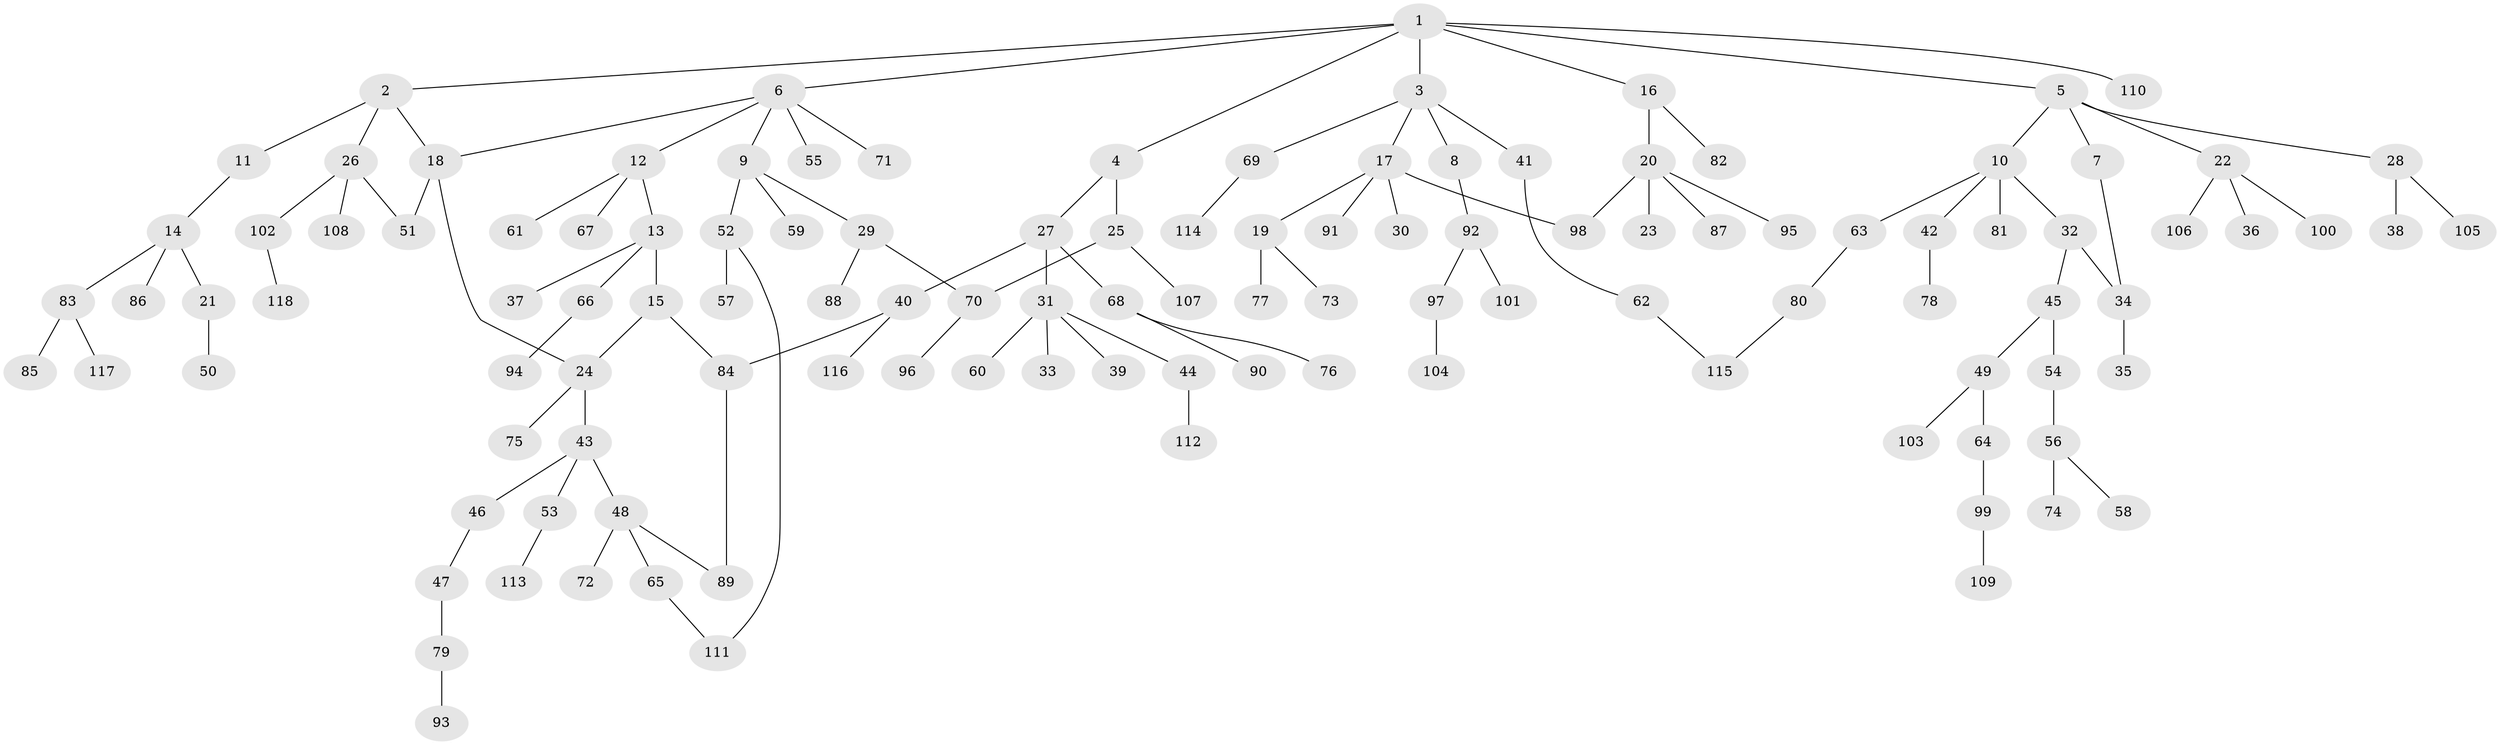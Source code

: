 // Generated by graph-tools (version 1.1) at 2025/25/03/09/25 03:25:34]
// undirected, 118 vertices, 127 edges
graph export_dot {
graph [start="1"]
  node [color=gray90,style=filled];
  1;
  2;
  3;
  4;
  5;
  6;
  7;
  8;
  9;
  10;
  11;
  12;
  13;
  14;
  15;
  16;
  17;
  18;
  19;
  20;
  21;
  22;
  23;
  24;
  25;
  26;
  27;
  28;
  29;
  30;
  31;
  32;
  33;
  34;
  35;
  36;
  37;
  38;
  39;
  40;
  41;
  42;
  43;
  44;
  45;
  46;
  47;
  48;
  49;
  50;
  51;
  52;
  53;
  54;
  55;
  56;
  57;
  58;
  59;
  60;
  61;
  62;
  63;
  64;
  65;
  66;
  67;
  68;
  69;
  70;
  71;
  72;
  73;
  74;
  75;
  76;
  77;
  78;
  79;
  80;
  81;
  82;
  83;
  84;
  85;
  86;
  87;
  88;
  89;
  90;
  91;
  92;
  93;
  94;
  95;
  96;
  97;
  98;
  99;
  100;
  101;
  102;
  103;
  104;
  105;
  106;
  107;
  108;
  109;
  110;
  111;
  112;
  113;
  114;
  115;
  116;
  117;
  118;
  1 -- 2;
  1 -- 3;
  1 -- 4;
  1 -- 5;
  1 -- 6;
  1 -- 16;
  1 -- 110;
  2 -- 11;
  2 -- 26;
  2 -- 18;
  3 -- 8;
  3 -- 17;
  3 -- 41;
  3 -- 69;
  4 -- 25;
  4 -- 27;
  5 -- 7;
  5 -- 10;
  5 -- 22;
  5 -- 28;
  6 -- 9;
  6 -- 12;
  6 -- 18;
  6 -- 55;
  6 -- 71;
  7 -- 34;
  8 -- 92;
  9 -- 29;
  9 -- 52;
  9 -- 59;
  10 -- 32;
  10 -- 42;
  10 -- 63;
  10 -- 81;
  11 -- 14;
  12 -- 13;
  12 -- 61;
  12 -- 67;
  13 -- 15;
  13 -- 37;
  13 -- 66;
  14 -- 21;
  14 -- 83;
  14 -- 86;
  15 -- 24;
  15 -- 84;
  16 -- 20;
  16 -- 82;
  17 -- 19;
  17 -- 30;
  17 -- 91;
  17 -- 98;
  18 -- 51;
  18 -- 24;
  19 -- 73;
  19 -- 77;
  20 -- 23;
  20 -- 87;
  20 -- 95;
  20 -- 98;
  21 -- 50;
  22 -- 36;
  22 -- 100;
  22 -- 106;
  24 -- 43;
  24 -- 75;
  25 -- 70;
  25 -- 107;
  26 -- 102;
  26 -- 108;
  26 -- 51;
  27 -- 31;
  27 -- 40;
  27 -- 68;
  28 -- 38;
  28 -- 105;
  29 -- 88;
  29 -- 70;
  31 -- 33;
  31 -- 39;
  31 -- 44;
  31 -- 60;
  32 -- 45;
  32 -- 34;
  34 -- 35;
  40 -- 84;
  40 -- 116;
  41 -- 62;
  42 -- 78;
  43 -- 46;
  43 -- 48;
  43 -- 53;
  44 -- 112;
  45 -- 49;
  45 -- 54;
  46 -- 47;
  47 -- 79;
  48 -- 65;
  48 -- 72;
  48 -- 89;
  49 -- 64;
  49 -- 103;
  52 -- 57;
  52 -- 111;
  53 -- 113;
  54 -- 56;
  56 -- 58;
  56 -- 74;
  62 -- 115;
  63 -- 80;
  64 -- 99;
  65 -- 111;
  66 -- 94;
  68 -- 76;
  68 -- 90;
  69 -- 114;
  70 -- 96;
  79 -- 93;
  80 -- 115;
  83 -- 85;
  83 -- 117;
  84 -- 89;
  92 -- 97;
  92 -- 101;
  97 -- 104;
  99 -- 109;
  102 -- 118;
}
